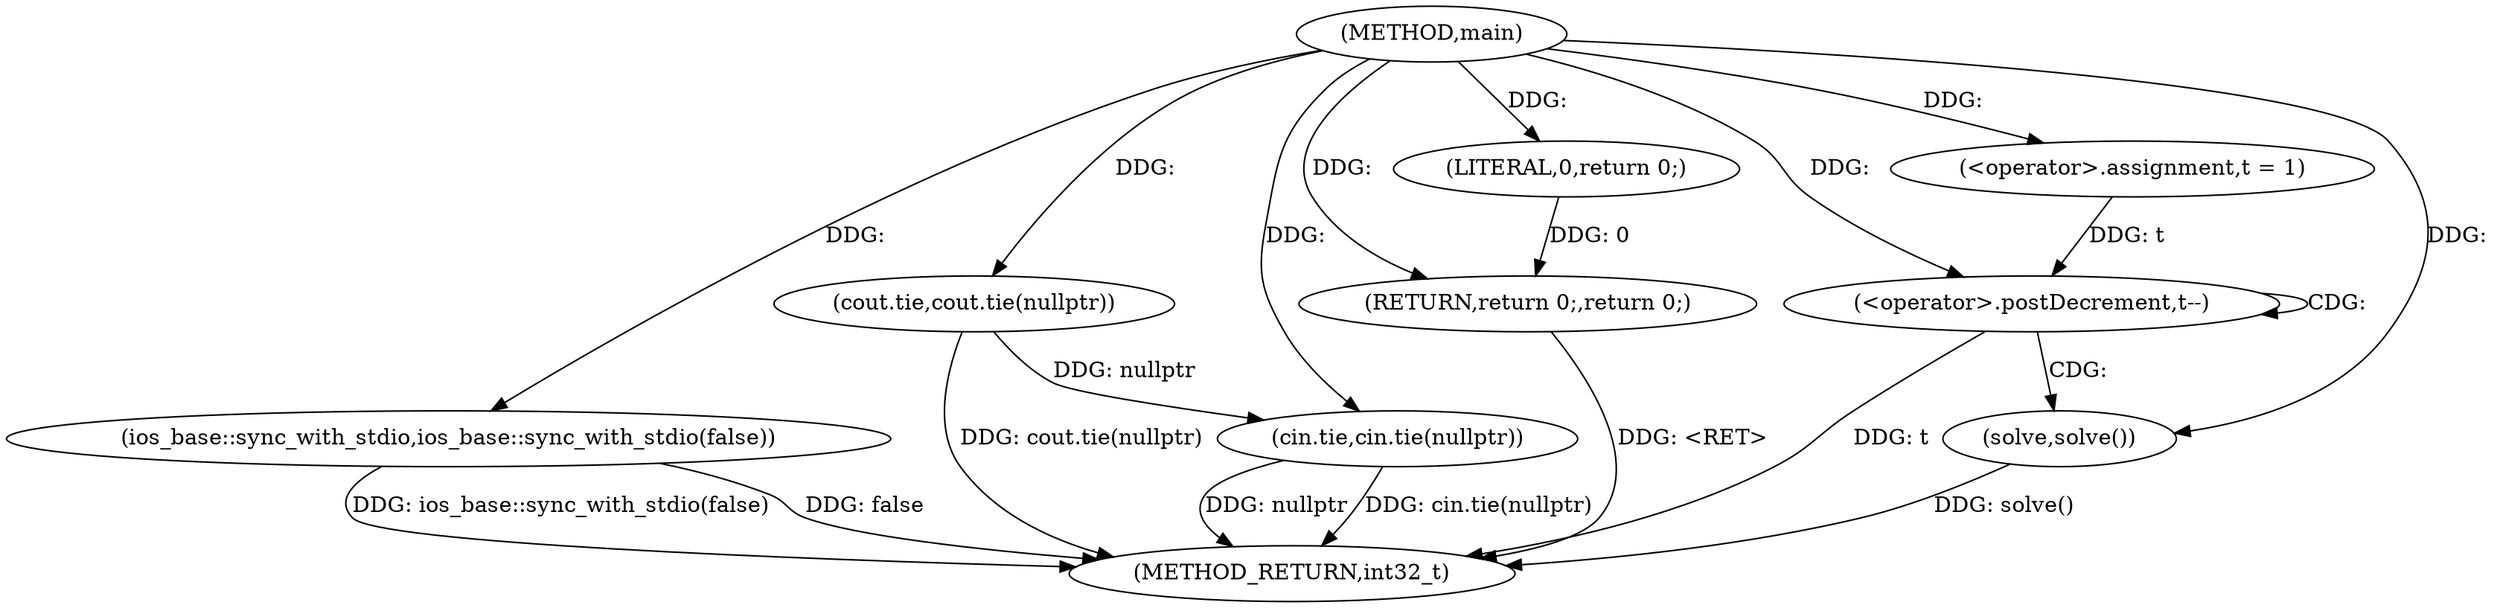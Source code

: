 digraph "main" {  
"1000494" [label = "(METHOD,main)" ]
"1000513" [label = "(METHOD_RETURN,int32_t)" ]
"1000496" [label = "(ios_base::sync_with_stdio,ios_base::sync_with_stdio(false))" ]
"1000498" [label = "(cout.tie,cout.tie(nullptr))" ]
"1000500" [label = "(cin.tie,cin.tie(nullptr))" ]
"1000503" [label = "(<operator>.assignment,t = 1)" ]
"1000511" [label = "(RETURN,return 0;,return 0;)" ]
"1000507" [label = "(<operator>.postDecrement,t--)" ]
"1000512" [label = "(LITERAL,0,return 0;)" ]
"1000510" [label = "(solve,solve())" ]
  "1000496" -> "1000513"  [ label = "DDG: ios_base::sync_with_stdio(false)"] 
  "1000498" -> "1000513"  [ label = "DDG: cout.tie(nullptr)"] 
  "1000500" -> "1000513"  [ label = "DDG: nullptr"] 
  "1000500" -> "1000513"  [ label = "DDG: cin.tie(nullptr)"] 
  "1000507" -> "1000513"  [ label = "DDG: t"] 
  "1000510" -> "1000513"  [ label = "DDG: solve()"] 
  "1000511" -> "1000513"  [ label = "DDG: <RET>"] 
  "1000496" -> "1000513"  [ label = "DDG: false"] 
  "1000494" -> "1000503"  [ label = "DDG: "] 
  "1000512" -> "1000511"  [ label = "DDG: 0"] 
  "1000494" -> "1000511"  [ label = "DDG: "] 
  "1000494" -> "1000496"  [ label = "DDG: "] 
  "1000494" -> "1000498"  [ label = "DDG: "] 
  "1000498" -> "1000500"  [ label = "DDG: nullptr"] 
  "1000494" -> "1000500"  [ label = "DDG: "] 
  "1000494" -> "1000512"  [ label = "DDG: "] 
  "1000503" -> "1000507"  [ label = "DDG: t"] 
  "1000494" -> "1000507"  [ label = "DDG: "] 
  "1000494" -> "1000510"  [ label = "DDG: "] 
  "1000507" -> "1000507"  [ label = "CDG: "] 
  "1000507" -> "1000510"  [ label = "CDG: "] 
}
